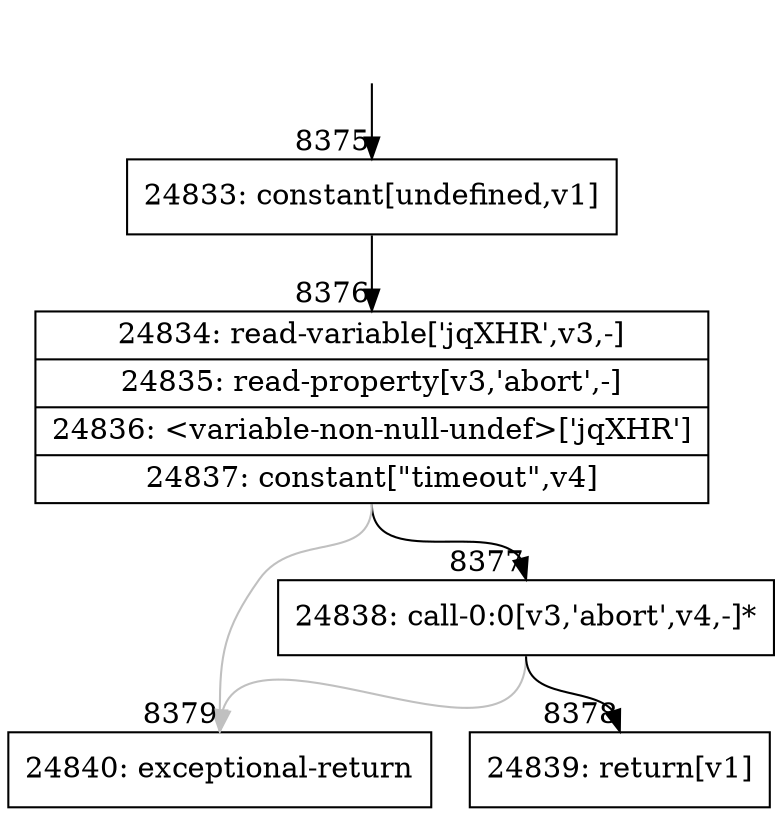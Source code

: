 digraph {
rankdir="TD"
BB_entry521[shape=none,label=""];
BB_entry521 -> BB8375 [tailport=s, headport=n, headlabel="    8375"]
BB8375 [shape=record label="{24833: constant[undefined,v1]}" ] 
BB8375 -> BB8376 [tailport=s, headport=n, headlabel="      8376"]
BB8376 [shape=record label="{24834: read-variable['jqXHR',v3,-]|24835: read-property[v3,'abort',-]|24836: \<variable-non-null-undef\>['jqXHR']|24837: constant[\"timeout\",v4]}" ] 
BB8376 -> BB8377 [tailport=s, headport=n, headlabel="      8377"]
BB8376 -> BB8379 [tailport=s, headport=n, color=gray, headlabel="      8379"]
BB8377 [shape=record label="{24838: call-0:0[v3,'abort',v4,-]*}" ] 
BB8377 -> BB8378 [tailport=s, headport=n, headlabel="      8378"]
BB8377 -> BB8379 [tailport=s, headport=n, color=gray]
BB8378 [shape=record label="{24839: return[v1]}" ] 
BB8379 [shape=record label="{24840: exceptional-return}" ] 
}
